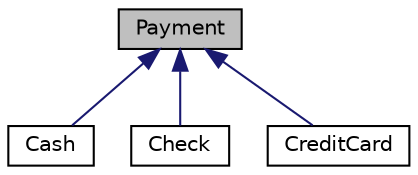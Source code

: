 digraph "Payment"
{
  edge [fontname="Helvetica",fontsize="10",labelfontname="Helvetica",labelfontsize="10"];
  node [fontname="Helvetica",fontsize="10",shape=record];
  Node1 [label="Payment",height=0.2,width=0.4,color="black", fillcolor="grey75", style="filled", fontcolor="black"];
  Node1 -> Node2 [dir="back",color="midnightblue",fontsize="10",style="solid"];
  Node2 [label="Cash",height=0.2,width=0.4,color="black", fillcolor="white", style="filled",URL="$classCash.html",tooltip="Cash class. "];
  Node1 -> Node3 [dir="back",color="midnightblue",fontsize="10",style="solid"];
  Node3 [label="Check",height=0.2,width=0.4,color="black", fillcolor="white", style="filled",URL="$classCheck.html"];
  Node1 -> Node4 [dir="back",color="midnightblue",fontsize="10",style="solid"];
  Node4 [label="CreditCard",height=0.2,width=0.4,color="black", fillcolor="white", style="filled",URL="$classCreditCard.html",tooltip="CreditCard class. "];
}
